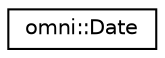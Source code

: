 digraph "Graphical Class Hierarchy"
{
  edge [fontname="Helvetica",fontsize="10",labelfontname="Helvetica",labelfontsize="10"];
  node [fontname="Helvetica",fontsize="10",shape=record];
  rankdir="LR";
  Node0 [label="omni::Date",height=0.2,width=0.4,color="black", fillcolor="white", style="filled",URL="$classomni_1_1Date.html"];
}
